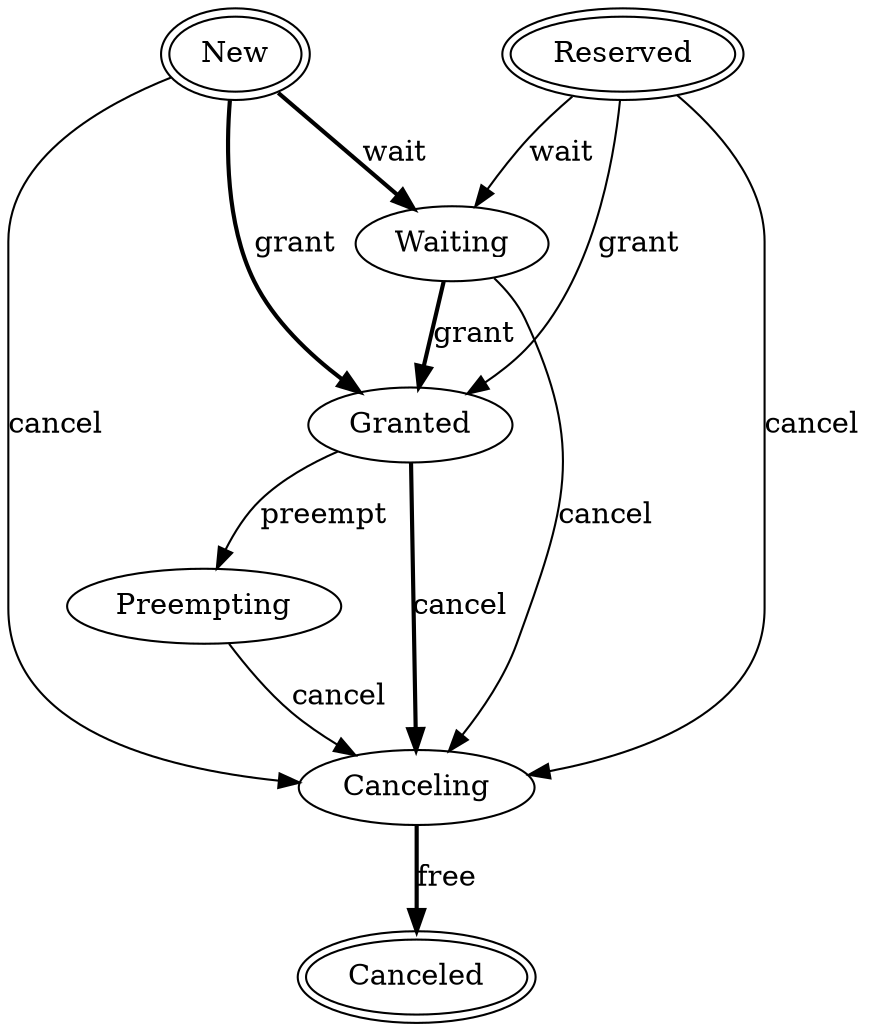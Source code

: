 digraph state_transitions {
   New [peripheries=2]
   Reserved [peripheries=2]
   Reserved -> Waiting [label="wait"]
   Reserved -> Granted [label="grant"]
   Reserved -> Canceling [label="cancel"]
   New -> Waiting [label="wait", style="bold"]
   New -> Granted [label="grant", style="bold"]
   New -> Canceling [label="cancel"]
   Waiting -> Granted [label="grant", style="bold"]
   Waiting -> Canceling [label="cancel"]
   Granted -> Preempting [label="preempt"]
   Granted -> Canceling [label="cancel", style="bold"]
   Preempting -> Canceling [label="cancel"]
   Canceling -> Canceled [label="free", style="bold"]
   Canceled [peripheries=2]
}
